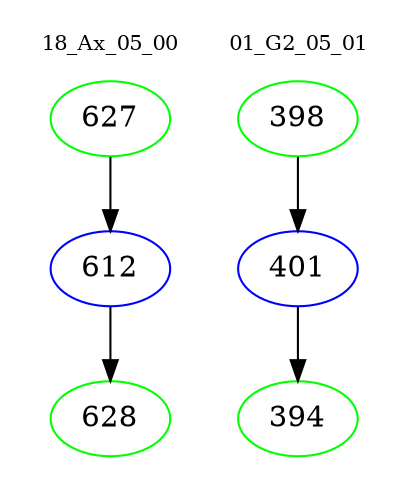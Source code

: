 digraph{
subgraph cluster_0 {
color = white
label = "18_Ax_05_00";
fontsize=10;
T0_627 [label="627", color="green"]
T0_627 -> T0_612 [color="black"]
T0_612 [label="612", color="blue"]
T0_612 -> T0_628 [color="black"]
T0_628 [label="628", color="green"]
}
subgraph cluster_1 {
color = white
label = "01_G2_05_01";
fontsize=10;
T1_398 [label="398", color="green"]
T1_398 -> T1_401 [color="black"]
T1_401 [label="401", color="blue"]
T1_401 -> T1_394 [color="black"]
T1_394 [label="394", color="green"]
}
}

